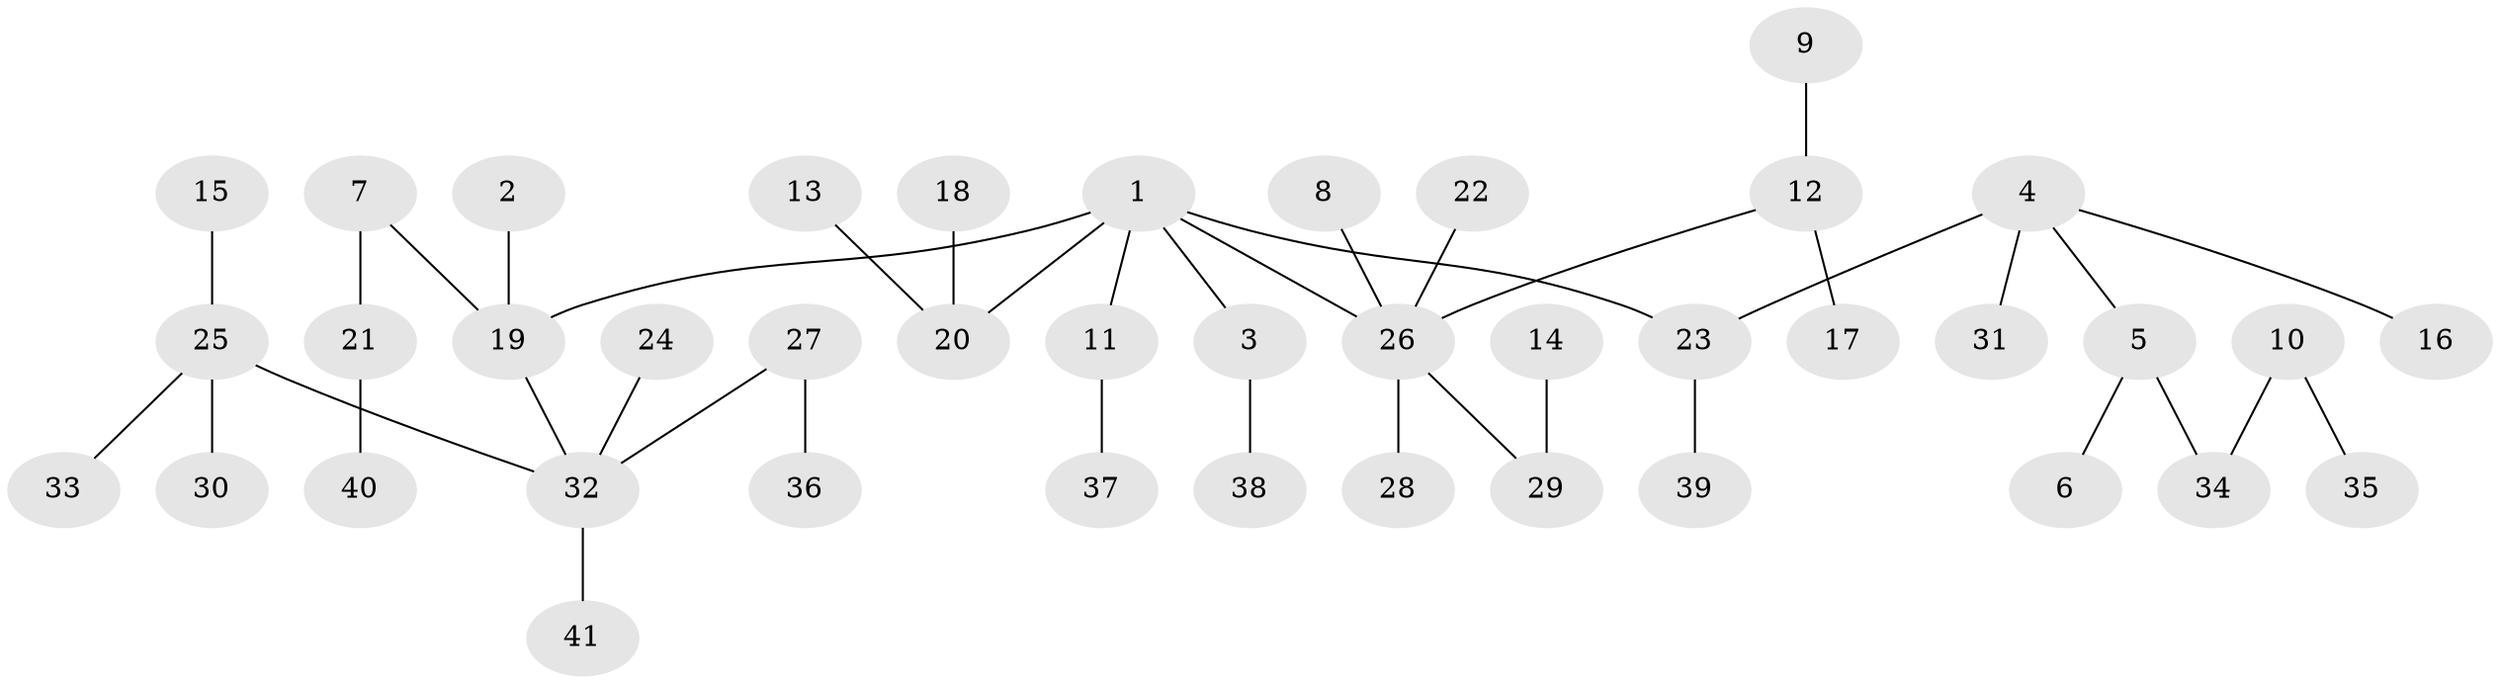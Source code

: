 // original degree distribution, {6: 0.024691358024691357, 3: 0.08641975308641975, 5: 0.037037037037037035, 1: 0.49382716049382713, 2: 0.2716049382716049, 4: 0.08641975308641975}
// Generated by graph-tools (version 1.1) at 2025/26/03/09/25 03:26:29]
// undirected, 41 vertices, 40 edges
graph export_dot {
graph [start="1"]
  node [color=gray90,style=filled];
  1;
  2;
  3;
  4;
  5;
  6;
  7;
  8;
  9;
  10;
  11;
  12;
  13;
  14;
  15;
  16;
  17;
  18;
  19;
  20;
  21;
  22;
  23;
  24;
  25;
  26;
  27;
  28;
  29;
  30;
  31;
  32;
  33;
  34;
  35;
  36;
  37;
  38;
  39;
  40;
  41;
  1 -- 3 [weight=1.0];
  1 -- 11 [weight=1.0];
  1 -- 19 [weight=1.0];
  1 -- 20 [weight=1.0];
  1 -- 23 [weight=1.0];
  1 -- 26 [weight=1.0];
  2 -- 19 [weight=1.0];
  3 -- 38 [weight=1.0];
  4 -- 5 [weight=1.0];
  4 -- 16 [weight=1.0];
  4 -- 23 [weight=1.0];
  4 -- 31 [weight=1.0];
  5 -- 6 [weight=1.0];
  5 -- 34 [weight=1.0];
  7 -- 19 [weight=1.0];
  7 -- 21 [weight=1.0];
  8 -- 26 [weight=1.0];
  9 -- 12 [weight=1.0];
  10 -- 34 [weight=1.0];
  10 -- 35 [weight=1.0];
  11 -- 37 [weight=1.0];
  12 -- 17 [weight=1.0];
  12 -- 26 [weight=1.0];
  13 -- 20 [weight=1.0];
  14 -- 29 [weight=1.0];
  15 -- 25 [weight=1.0];
  18 -- 20 [weight=1.0];
  19 -- 32 [weight=1.0];
  21 -- 40 [weight=1.0];
  22 -- 26 [weight=1.0];
  23 -- 39 [weight=1.0];
  24 -- 32 [weight=1.0];
  25 -- 30 [weight=1.0];
  25 -- 32 [weight=1.0];
  25 -- 33 [weight=1.0];
  26 -- 28 [weight=1.0];
  26 -- 29 [weight=1.0];
  27 -- 32 [weight=1.0];
  27 -- 36 [weight=1.0];
  32 -- 41 [weight=1.0];
}
